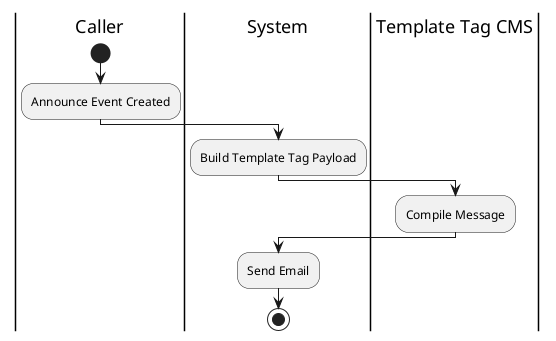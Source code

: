 @startuml AnnounceEventCreated

skinparam ConditionEndStyle hline
skinparam conditionStyle diamond
skinparam Monochrome true
skinparam Shadowing false

|Caller|
start
:Announce Event Created;

|System|
:Build Template Tag Payload;

|Template Tag CMS|
:Compile Message;

|System|
:Send Email;
stop

@enduml
